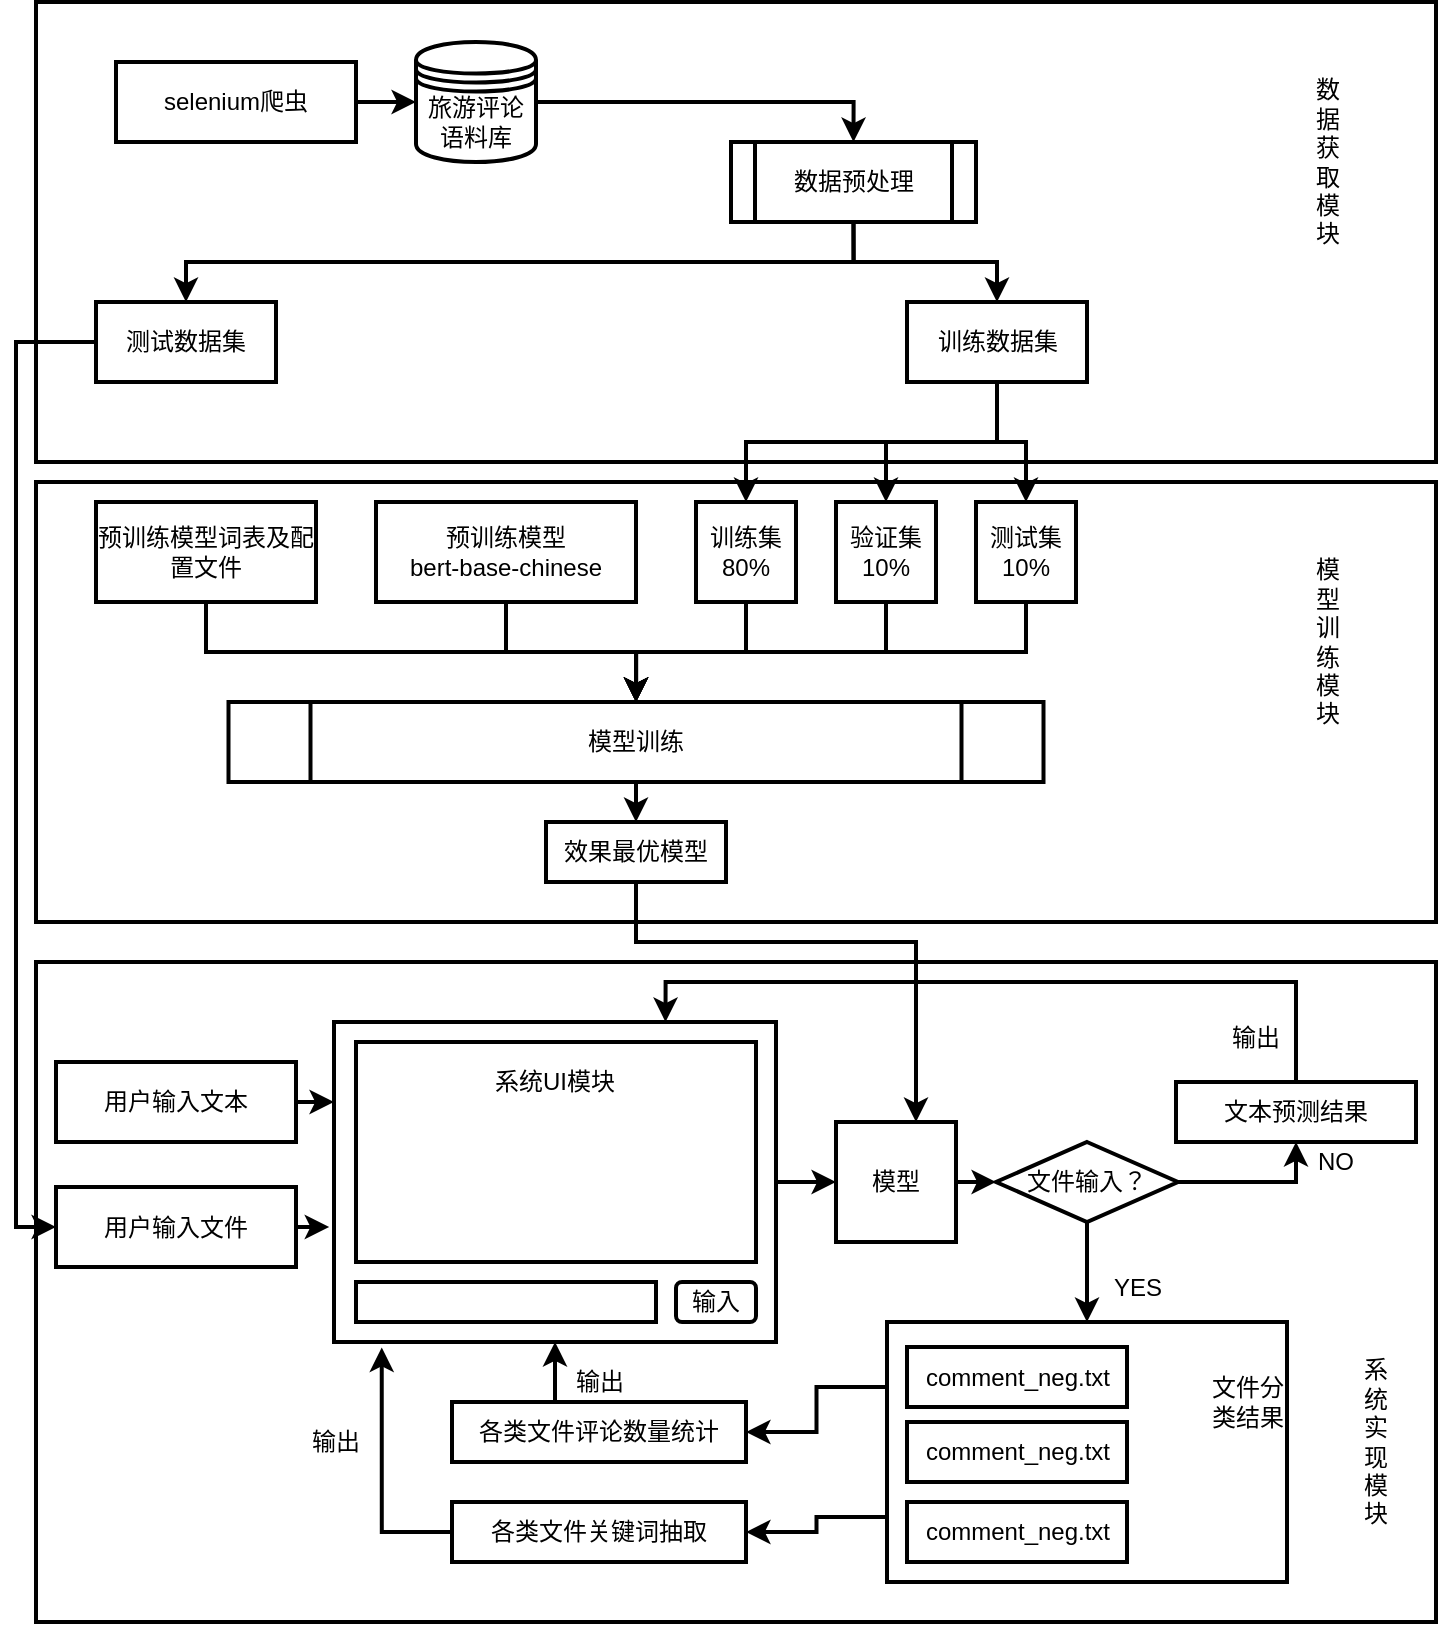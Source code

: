 <mxfile version="14.7.1" type="github">
  <diagram id="l19hE49-DuXAeXrQDloS" name="Page-1">
    <mxGraphModel dx="921" dy="492" grid="1" gridSize="10" guides="1" tooltips="1" connect="1" arrows="1" fold="1" page="1" pageScale="1" pageWidth="4681" pageHeight="3300" math="0" shadow="0">
      <root>
        <mxCell id="0" />
        <mxCell id="1" parent="0" />
        <mxCell id="fxtVjTBRkr7HKqSmOPXZ-139" value="" style="rounded=0;whiteSpace=wrap;html=1;fillColor=#ffffff;strokeWidth=2;" vertex="1" parent="1">
          <mxGeometry x="90" y="740" width="700" height="330" as="geometry" />
        </mxCell>
        <mxCell id="fxtVjTBRkr7HKqSmOPXZ-52" value="" style="rounded=0;whiteSpace=wrap;html=1;strokeWidth=2;" vertex="1" parent="1">
          <mxGeometry x="90" y="500" width="700" height="220" as="geometry" />
        </mxCell>
        <mxCell id="fxtVjTBRkr7HKqSmOPXZ-13" value="" style="rounded=0;whiteSpace=wrap;html=1;strokeWidth=2;" vertex="1" parent="1">
          <mxGeometry x="90" y="260" width="700" height="230" as="geometry" />
        </mxCell>
        <mxCell id="fxtVjTBRkr7HKqSmOPXZ-39" style="edgeStyle=orthogonalEdgeStyle;rounded=0;orthogonalLoop=1;jettySize=auto;html=1;exitX=1;exitY=0.5;exitDx=0;exitDy=0;entryX=0.5;entryY=0;entryDx=0;entryDy=0;strokeWidth=2;" edge="1" parent="1" source="fxtVjTBRkr7HKqSmOPXZ-1" target="fxtVjTBRkr7HKqSmOPXZ-23">
          <mxGeometry relative="1" as="geometry" />
        </mxCell>
        <mxCell id="fxtVjTBRkr7HKqSmOPXZ-1" value="旅游评论语料库" style="shape=datastore;whiteSpace=wrap;html=1;strokeWidth=2;" vertex="1" parent="1">
          <mxGeometry x="280" y="280" width="60" height="60" as="geometry" />
        </mxCell>
        <mxCell id="fxtVjTBRkr7HKqSmOPXZ-5" style="edgeStyle=orthogonalEdgeStyle;rounded=0;orthogonalLoop=1;jettySize=auto;html=1;exitX=1;exitY=0.5;exitDx=0;exitDy=0;strokeWidth=2;" edge="1" parent="1" source="fxtVjTBRkr7HKqSmOPXZ-3" target="fxtVjTBRkr7HKqSmOPXZ-1">
          <mxGeometry relative="1" as="geometry" />
        </mxCell>
        <mxCell id="fxtVjTBRkr7HKqSmOPXZ-3" value="selenium爬虫" style="rounded=0;whiteSpace=wrap;html=1;strokeWidth=2;" vertex="1" parent="1">
          <mxGeometry x="130" y="290" width="120" height="40" as="geometry" />
        </mxCell>
        <mxCell id="fxtVjTBRkr7HKqSmOPXZ-114" style="edgeStyle=orthogonalEdgeStyle;rounded=0;orthogonalLoop=1;jettySize=auto;html=1;exitX=0.5;exitY=1;exitDx=0;exitDy=0;entryX=0.5;entryY=0;entryDx=0;entryDy=0;endArrow=classic;endFill=1;strokeWidth=2;" edge="1" parent="1" source="fxtVjTBRkr7HKqSmOPXZ-8" target="fxtVjTBRkr7HKqSmOPXZ-16">
          <mxGeometry relative="1" as="geometry" />
        </mxCell>
        <mxCell id="fxtVjTBRkr7HKqSmOPXZ-115" style="edgeStyle=orthogonalEdgeStyle;rounded=0;orthogonalLoop=1;jettySize=auto;html=1;exitX=0.5;exitY=1;exitDx=0;exitDy=0;entryX=0.5;entryY=0;entryDx=0;entryDy=0;endArrow=classic;endFill=1;strokeWidth=2;" edge="1" parent="1" source="fxtVjTBRkr7HKqSmOPXZ-8" target="fxtVjTBRkr7HKqSmOPXZ-17">
          <mxGeometry relative="1" as="geometry" />
        </mxCell>
        <mxCell id="fxtVjTBRkr7HKqSmOPXZ-117" style="edgeStyle=orthogonalEdgeStyle;rounded=0;orthogonalLoop=1;jettySize=auto;html=1;exitX=0.5;exitY=1;exitDx=0;exitDy=0;entryX=0.5;entryY=0;entryDx=0;entryDy=0;endArrow=classic;endFill=1;strokeWidth=2;" edge="1" parent="1" source="fxtVjTBRkr7HKqSmOPXZ-8" target="fxtVjTBRkr7HKqSmOPXZ-18">
          <mxGeometry relative="1" as="geometry" />
        </mxCell>
        <mxCell id="fxtVjTBRkr7HKqSmOPXZ-8" value="训练数据集" style="rounded=0;whiteSpace=wrap;html=1;strokeWidth=2;" vertex="1" parent="1">
          <mxGeometry x="525.5" y="410" width="90" height="40" as="geometry" />
        </mxCell>
        <mxCell id="fxtVjTBRkr7HKqSmOPXZ-138" style="edgeStyle=orthogonalEdgeStyle;rounded=0;orthogonalLoop=1;jettySize=auto;html=1;exitX=0;exitY=0.5;exitDx=0;exitDy=0;entryX=0;entryY=0.5;entryDx=0;entryDy=0;endArrow=classic;endFill=1;strokeWidth=2;" edge="1" parent="1" source="fxtVjTBRkr7HKqSmOPXZ-9" target="fxtVjTBRkr7HKqSmOPXZ-134">
          <mxGeometry relative="1" as="geometry" />
        </mxCell>
        <mxCell id="fxtVjTBRkr7HKqSmOPXZ-9" value="测试数据集" style="rounded=0;whiteSpace=wrap;html=1;strokeWidth=2;" vertex="1" parent="1">
          <mxGeometry x="120" y="410" width="90" height="40" as="geometry" />
        </mxCell>
        <mxCell id="fxtVjTBRkr7HKqSmOPXZ-14" value="数&lt;br&gt;据&lt;br&gt;获&lt;br&gt;取&lt;br&gt;模&lt;br&gt;块" style="text;html=1;strokeColor=none;fillColor=none;align=center;verticalAlign=middle;whiteSpace=wrap;rounded=0;strokeWidth=2;" vertex="1" parent="1">
          <mxGeometry x="715.5" y="280" width="40" height="120" as="geometry" />
        </mxCell>
        <mxCell id="fxtVjTBRkr7HKqSmOPXZ-121" style="edgeStyle=orthogonalEdgeStyle;rounded=0;orthogonalLoop=1;jettySize=auto;html=1;exitX=0.5;exitY=1;exitDx=0;exitDy=0;entryX=0.5;entryY=0;entryDx=0;entryDy=0;endArrow=classic;endFill=1;strokeWidth=2;" edge="1" parent="1" source="fxtVjTBRkr7HKqSmOPXZ-16" target="fxtVjTBRkr7HKqSmOPXZ-50">
          <mxGeometry relative="1" as="geometry" />
        </mxCell>
        <mxCell id="fxtVjTBRkr7HKqSmOPXZ-16" value="训练集80%" style="whiteSpace=wrap;html=1;aspect=fixed;strokeWidth=2;" vertex="1" parent="1">
          <mxGeometry x="420" y="510" width="50" height="50" as="geometry" />
        </mxCell>
        <mxCell id="fxtVjTBRkr7HKqSmOPXZ-124" style="edgeStyle=orthogonalEdgeStyle;rounded=0;orthogonalLoop=1;jettySize=auto;html=1;exitX=0.5;exitY=1;exitDx=0;exitDy=0;entryX=0.5;entryY=0;entryDx=0;entryDy=0;endArrow=classic;endFill=1;strokeWidth=2;" edge="1" parent="1" source="fxtVjTBRkr7HKqSmOPXZ-17" target="fxtVjTBRkr7HKqSmOPXZ-50">
          <mxGeometry relative="1" as="geometry" />
        </mxCell>
        <mxCell id="fxtVjTBRkr7HKqSmOPXZ-17" value="验证集&lt;br&gt;10%" style="whiteSpace=wrap;html=1;aspect=fixed;strokeWidth=2;" vertex="1" parent="1">
          <mxGeometry x="490" y="510" width="50" height="50" as="geometry" />
        </mxCell>
        <mxCell id="fxtVjTBRkr7HKqSmOPXZ-123" style="edgeStyle=orthogonalEdgeStyle;rounded=0;orthogonalLoop=1;jettySize=auto;html=1;exitX=0.5;exitY=1;exitDx=0;exitDy=0;entryX=0.5;entryY=0;entryDx=0;entryDy=0;endArrow=classic;endFill=1;strokeWidth=2;" edge="1" parent="1" source="fxtVjTBRkr7HKqSmOPXZ-18" target="fxtVjTBRkr7HKqSmOPXZ-50">
          <mxGeometry relative="1" as="geometry" />
        </mxCell>
        <mxCell id="fxtVjTBRkr7HKqSmOPXZ-18" value="测试集10%" style="whiteSpace=wrap;html=1;aspect=fixed;strokeWidth=2;" vertex="1" parent="1">
          <mxGeometry x="560" y="510" width="50" height="50" as="geometry" />
        </mxCell>
        <mxCell id="fxtVjTBRkr7HKqSmOPXZ-112" style="edgeStyle=orthogonalEdgeStyle;rounded=0;orthogonalLoop=1;jettySize=auto;html=1;exitX=0.5;exitY=1;exitDx=0;exitDy=0;entryX=0.5;entryY=0;entryDx=0;entryDy=0;endArrow=classic;endFill=1;strokeWidth=2;" edge="1" parent="1" source="fxtVjTBRkr7HKqSmOPXZ-23" target="fxtVjTBRkr7HKqSmOPXZ-8">
          <mxGeometry relative="1" as="geometry" />
        </mxCell>
        <mxCell id="fxtVjTBRkr7HKqSmOPXZ-113" style="edgeStyle=orthogonalEdgeStyle;rounded=0;orthogonalLoop=1;jettySize=auto;html=1;exitX=0.5;exitY=1;exitDx=0;exitDy=0;endArrow=classic;endFill=1;strokeWidth=2;" edge="1" parent="1" source="fxtVjTBRkr7HKqSmOPXZ-23" target="fxtVjTBRkr7HKqSmOPXZ-9">
          <mxGeometry relative="1" as="geometry" />
        </mxCell>
        <mxCell id="fxtVjTBRkr7HKqSmOPXZ-23" value="数据预处理" style="shape=process;whiteSpace=wrap;html=1;backgroundOutline=1;strokeWidth=2;" vertex="1" parent="1">
          <mxGeometry x="437.5" y="330" width="122.5" height="40" as="geometry" />
        </mxCell>
        <mxCell id="fxtVjTBRkr7HKqSmOPXZ-119" style="edgeStyle=orthogonalEdgeStyle;rounded=0;orthogonalLoop=1;jettySize=auto;html=1;exitX=0.5;exitY=1;exitDx=0;exitDy=0;endArrow=classic;endFill=1;strokeWidth=2;" edge="1" parent="1" source="fxtVjTBRkr7HKqSmOPXZ-47" target="fxtVjTBRkr7HKqSmOPXZ-50">
          <mxGeometry relative="1" as="geometry" />
        </mxCell>
        <mxCell id="fxtVjTBRkr7HKqSmOPXZ-47" value="预训练模型&lt;br&gt;bert-base-chinese" style="rounded=0;whiteSpace=wrap;html=1;strokeWidth=2;" vertex="1" parent="1">
          <mxGeometry x="260" y="510" width="130" height="50" as="geometry" />
        </mxCell>
        <mxCell id="fxtVjTBRkr7HKqSmOPXZ-125" style="edgeStyle=orthogonalEdgeStyle;rounded=0;orthogonalLoop=1;jettySize=auto;html=1;exitX=0.5;exitY=1;exitDx=0;exitDy=0;endArrow=classic;endFill=1;strokeWidth=2;" edge="1" parent="1" source="fxtVjTBRkr7HKqSmOPXZ-48" target="fxtVjTBRkr7HKqSmOPXZ-50">
          <mxGeometry relative="1" as="geometry" />
        </mxCell>
        <mxCell id="fxtVjTBRkr7HKqSmOPXZ-48" value="预训练模型词表及配置文件" style="rounded=0;whiteSpace=wrap;html=1;strokeWidth=2;" vertex="1" parent="1">
          <mxGeometry x="120" y="510" width="110" height="50" as="geometry" />
        </mxCell>
        <mxCell id="fxtVjTBRkr7HKqSmOPXZ-128" style="edgeStyle=orthogonalEdgeStyle;rounded=0;orthogonalLoop=1;jettySize=auto;html=1;exitX=0.5;exitY=1;exitDx=0;exitDy=0;entryX=0.5;entryY=0;entryDx=0;entryDy=0;endArrow=classic;endFill=1;strokeWidth=2;" edge="1" parent="1" source="fxtVjTBRkr7HKqSmOPXZ-50" target="fxtVjTBRkr7HKqSmOPXZ-126">
          <mxGeometry relative="1" as="geometry" />
        </mxCell>
        <mxCell id="fxtVjTBRkr7HKqSmOPXZ-50" value="模型训练" style="shape=process;whiteSpace=wrap;html=1;backgroundOutline=1;strokeWidth=2;" vertex="1" parent="1">
          <mxGeometry x="186.25" y="610" width="407.5" height="40" as="geometry" />
        </mxCell>
        <mxCell id="fxtVjTBRkr7HKqSmOPXZ-97" style="edgeStyle=orthogonalEdgeStyle;rounded=0;orthogonalLoop=1;jettySize=auto;html=1;exitX=1;exitY=0.5;exitDx=0;exitDy=0;entryX=0;entryY=0.5;entryDx=0;entryDy=0;endArrow=classic;endFill=1;strokeWidth=2;" edge="1" parent="1" source="fxtVjTBRkr7HKqSmOPXZ-55" target="fxtVjTBRkr7HKqSmOPXZ-96">
          <mxGeometry relative="1" as="geometry" />
        </mxCell>
        <mxCell id="fxtVjTBRkr7HKqSmOPXZ-55" value="模型" style="rounded=0;whiteSpace=wrap;html=1;strokeWidth=2;" vertex="1" parent="1">
          <mxGeometry x="490" y="820" width="60" height="60" as="geometry" />
        </mxCell>
        <mxCell id="fxtVjTBRkr7HKqSmOPXZ-72" value="" style="group;strokeWidth=2;" vertex="1" connectable="0" parent="1">
          <mxGeometry x="239" y="770" width="221" height="160" as="geometry" />
        </mxCell>
        <mxCell id="fxtVjTBRkr7HKqSmOPXZ-69" value="" style="rounded=0;whiteSpace=wrap;html=1;fillColor=#ffffff;strokeWidth=2;" vertex="1" parent="fxtVjTBRkr7HKqSmOPXZ-72">
          <mxGeometry width="221" height="160" as="geometry" />
        </mxCell>
        <mxCell id="fxtVjTBRkr7HKqSmOPXZ-68" value="" style="rounded=0;whiteSpace=wrap;html=1;fillColor=#ffffff;strokeWidth=2;" vertex="1" parent="fxtVjTBRkr7HKqSmOPXZ-72">
          <mxGeometry x="11" y="10" width="200" height="110" as="geometry" />
        </mxCell>
        <mxCell id="fxtVjTBRkr7HKqSmOPXZ-70" value="" style="rounded=0;whiteSpace=wrap;html=1;fillColor=#ffffff;strokeWidth=2;" vertex="1" parent="fxtVjTBRkr7HKqSmOPXZ-72">
          <mxGeometry x="11" y="130" width="150" height="20" as="geometry" />
        </mxCell>
        <mxCell id="fxtVjTBRkr7HKqSmOPXZ-71" value="输入" style="rounded=1;whiteSpace=wrap;html=1;fillColor=#ffffff;strokeWidth=2;" vertex="1" parent="fxtVjTBRkr7HKqSmOPXZ-72">
          <mxGeometry x="171" y="130" width="40" height="20" as="geometry" />
        </mxCell>
        <mxCell id="fxtVjTBRkr7HKqSmOPXZ-73" value="系统UI模块" style="text;html=1;strokeColor=none;fillColor=none;align=center;verticalAlign=middle;whiteSpace=wrap;rounded=0;strokeWidth=2;" vertex="1" parent="fxtVjTBRkr7HKqSmOPXZ-72">
          <mxGeometry x="65" y="20" width="91" height="20" as="geometry" />
        </mxCell>
        <mxCell id="fxtVjTBRkr7HKqSmOPXZ-82" style="edgeStyle=orthogonalEdgeStyle;rounded=0;orthogonalLoop=1;jettySize=auto;html=1;exitX=0.5;exitY=0;exitDx=0;exitDy=0;entryX=0.75;entryY=0;entryDx=0;entryDy=0;endArrow=classic;endFill=1;strokeWidth=2;" edge="1" parent="1" source="fxtVjTBRkr7HKqSmOPXZ-80" target="fxtVjTBRkr7HKqSmOPXZ-69">
          <mxGeometry relative="1" as="geometry">
            <Array as="points">
              <mxPoint x="720" y="750" />
              <mxPoint x="405" y="750" />
            </Array>
          </mxGeometry>
        </mxCell>
        <mxCell id="fxtVjTBRkr7HKqSmOPXZ-80" value="文本预测结果" style="rounded=0;whiteSpace=wrap;html=1;fillColor=#ffffff;strokeWidth=2;" vertex="1" parent="1">
          <mxGeometry x="660" y="800" width="120" height="30" as="geometry" />
        </mxCell>
        <mxCell id="fxtVjTBRkr7HKqSmOPXZ-83" value="输出" style="text;html=1;strokeColor=none;fillColor=none;align=center;verticalAlign=middle;whiteSpace=wrap;rounded=0;strokeWidth=2;" vertex="1" parent="1">
          <mxGeometry x="680" y="767.5" width="40" height="20" as="geometry" />
        </mxCell>
        <mxCell id="fxtVjTBRkr7HKqSmOPXZ-86" style="edgeStyle=orthogonalEdgeStyle;rounded=0;orthogonalLoop=1;jettySize=auto;html=1;exitX=1;exitY=0.75;exitDx=0;exitDy=0;entryX=0;entryY=0.5;entryDx=0;entryDy=0;endArrow=classic;endFill=1;strokeWidth=2;" edge="1" parent="1" source="fxtVjTBRkr7HKqSmOPXZ-69" target="fxtVjTBRkr7HKqSmOPXZ-55">
          <mxGeometry relative="1" as="geometry">
            <Array as="points">
              <mxPoint x="460" y="850" />
            </Array>
          </mxGeometry>
        </mxCell>
        <mxCell id="fxtVjTBRkr7HKqSmOPXZ-98" style="edgeStyle=orthogonalEdgeStyle;rounded=0;orthogonalLoop=1;jettySize=auto;html=1;exitX=1;exitY=0.5;exitDx=0;exitDy=0;entryX=0.5;entryY=1;entryDx=0;entryDy=0;endArrow=classic;endFill=1;strokeWidth=2;" edge="1" parent="1" source="fxtVjTBRkr7HKqSmOPXZ-96" target="fxtVjTBRkr7HKqSmOPXZ-80">
          <mxGeometry relative="1" as="geometry" />
        </mxCell>
        <mxCell id="fxtVjTBRkr7HKqSmOPXZ-102" style="edgeStyle=orthogonalEdgeStyle;rounded=0;orthogonalLoop=1;jettySize=auto;html=1;exitX=0.5;exitY=1;exitDx=0;exitDy=0;endArrow=classic;endFill=1;strokeWidth=2;" edge="1" parent="1" source="fxtVjTBRkr7HKqSmOPXZ-96" target="fxtVjTBRkr7HKqSmOPXZ-84">
          <mxGeometry relative="1" as="geometry" />
        </mxCell>
        <mxCell id="fxtVjTBRkr7HKqSmOPXZ-96" value="文件输入？" style="rhombus;whiteSpace=wrap;html=1;fillColor=#ffffff;strokeWidth=2;" vertex="1" parent="1">
          <mxGeometry x="570" y="830" width="91" height="40" as="geometry" />
        </mxCell>
        <mxCell id="fxtVjTBRkr7HKqSmOPXZ-99" value="NO" style="text;html=1;strokeColor=none;fillColor=none;align=center;verticalAlign=middle;whiteSpace=wrap;rounded=0;strokeWidth=2;" vertex="1" parent="1">
          <mxGeometry x="720" y="830" width="40" height="20" as="geometry" />
        </mxCell>
        <mxCell id="fxtVjTBRkr7HKqSmOPXZ-101" value="" style="group;strokeWidth=2;" vertex="1" connectable="0" parent="1">
          <mxGeometry x="515.5" y="920" width="200" height="130" as="geometry" />
        </mxCell>
        <mxCell id="fxtVjTBRkr7HKqSmOPXZ-84" value="" style="rounded=0;whiteSpace=wrap;html=1;fillColor=#ffffff;strokeWidth=2;" vertex="1" parent="fxtVjTBRkr7HKqSmOPXZ-101">
          <mxGeometry width="200" height="130" as="geometry" />
        </mxCell>
        <mxCell id="fxtVjTBRkr7HKqSmOPXZ-100" value="" style="group;strokeWidth=2;" vertex="1" connectable="0" parent="fxtVjTBRkr7HKqSmOPXZ-101">
          <mxGeometry x="10" y="12.5" width="190" height="107.5" as="geometry" />
        </mxCell>
        <mxCell id="fxtVjTBRkr7HKqSmOPXZ-89" value="comment_neg.txt" style="rounded=0;whiteSpace=wrap;html=1;fillColor=#ffffff;strokeWidth=2;" vertex="1" parent="fxtVjTBRkr7HKqSmOPXZ-100">
          <mxGeometry y="77.5" width="110" height="30" as="geometry" />
        </mxCell>
        <mxCell id="fxtVjTBRkr7HKqSmOPXZ-90" value="comment_neg.txt" style="rounded=0;whiteSpace=wrap;html=1;fillColor=#ffffff;strokeWidth=2;" vertex="1" parent="fxtVjTBRkr7HKqSmOPXZ-100">
          <mxGeometry y="37.5" width="110" height="30" as="geometry" />
        </mxCell>
        <mxCell id="fxtVjTBRkr7HKqSmOPXZ-91" value="comment_neg.txt" style="rounded=0;whiteSpace=wrap;html=1;fillColor=#ffffff;strokeWidth=2;" vertex="1" parent="fxtVjTBRkr7HKqSmOPXZ-100">
          <mxGeometry width="110" height="30" as="geometry" />
        </mxCell>
        <mxCell id="fxtVjTBRkr7HKqSmOPXZ-92" value="文件分类结果" style="text;html=1;strokeColor=none;fillColor=none;align=center;verticalAlign=middle;whiteSpace=wrap;rounded=0;strokeWidth=2;" vertex="1" parent="fxtVjTBRkr7HKqSmOPXZ-100">
          <mxGeometry x="150" y="17.5" width="40" height="20" as="geometry" />
        </mxCell>
        <mxCell id="fxtVjTBRkr7HKqSmOPXZ-103" value="YES" style="text;html=1;strokeColor=none;fillColor=none;align=center;verticalAlign=middle;whiteSpace=wrap;rounded=0;strokeWidth=2;" vertex="1" parent="1">
          <mxGeometry x="621" y="892.5" width="40" height="20" as="geometry" />
        </mxCell>
        <mxCell id="fxtVjTBRkr7HKqSmOPXZ-108" style="edgeStyle=orthogonalEdgeStyle;rounded=0;orthogonalLoop=1;jettySize=auto;html=1;exitX=0.5;exitY=0;exitDx=0;exitDy=0;entryX=0.5;entryY=1;entryDx=0;entryDy=0;endArrow=classic;endFill=1;strokeWidth=2;" edge="1" parent="1" source="fxtVjTBRkr7HKqSmOPXZ-104" target="fxtVjTBRkr7HKqSmOPXZ-69">
          <mxGeometry relative="1" as="geometry" />
        </mxCell>
        <mxCell id="fxtVjTBRkr7HKqSmOPXZ-104" value="各类文件评论数量统计" style="rounded=0;whiteSpace=wrap;html=1;fillColor=#ffffff;strokeWidth=2;" vertex="1" parent="1">
          <mxGeometry x="298" y="960" width="147" height="30" as="geometry" />
        </mxCell>
        <mxCell id="fxtVjTBRkr7HKqSmOPXZ-110" style="edgeStyle=orthogonalEdgeStyle;rounded=0;orthogonalLoop=1;jettySize=auto;html=1;exitX=0;exitY=0.5;exitDx=0;exitDy=0;entryX=0.108;entryY=1.017;entryDx=0;entryDy=0;entryPerimeter=0;endArrow=classic;endFill=1;strokeWidth=2;" edge="1" parent="1" source="fxtVjTBRkr7HKqSmOPXZ-105" target="fxtVjTBRkr7HKqSmOPXZ-69">
          <mxGeometry relative="1" as="geometry" />
        </mxCell>
        <mxCell id="fxtVjTBRkr7HKqSmOPXZ-105" value="各类文件关键词抽取" style="rounded=0;whiteSpace=wrap;html=1;fillColor=#ffffff;strokeWidth=2;" vertex="1" parent="1">
          <mxGeometry x="298" y="1010" width="147" height="30" as="geometry" />
        </mxCell>
        <mxCell id="fxtVjTBRkr7HKqSmOPXZ-106" style="edgeStyle=orthogonalEdgeStyle;rounded=0;orthogonalLoop=1;jettySize=auto;html=1;exitX=0;exitY=0.25;exitDx=0;exitDy=0;entryX=1;entryY=0.5;entryDx=0;entryDy=0;endArrow=classic;endFill=1;strokeWidth=2;" edge="1" parent="1" source="fxtVjTBRkr7HKqSmOPXZ-84" target="fxtVjTBRkr7HKqSmOPXZ-104">
          <mxGeometry relative="1" as="geometry" />
        </mxCell>
        <mxCell id="fxtVjTBRkr7HKqSmOPXZ-107" style="edgeStyle=orthogonalEdgeStyle;rounded=0;orthogonalLoop=1;jettySize=auto;html=1;exitX=0;exitY=0.75;exitDx=0;exitDy=0;entryX=1;entryY=0.5;entryDx=0;entryDy=0;endArrow=classic;endFill=1;strokeWidth=2;" edge="1" parent="1" source="fxtVjTBRkr7HKqSmOPXZ-84" target="fxtVjTBRkr7HKqSmOPXZ-105">
          <mxGeometry relative="1" as="geometry" />
        </mxCell>
        <mxCell id="fxtVjTBRkr7HKqSmOPXZ-109" value="输出" style="text;html=1;strokeColor=none;fillColor=none;align=center;verticalAlign=middle;whiteSpace=wrap;rounded=0;strokeWidth=2;" vertex="1" parent="1">
          <mxGeometry x="351.5" y="940" width="40" height="20" as="geometry" />
        </mxCell>
        <mxCell id="fxtVjTBRkr7HKqSmOPXZ-111" value="输出" style="text;html=1;strokeColor=none;fillColor=none;align=center;verticalAlign=middle;whiteSpace=wrap;rounded=0;strokeWidth=2;" vertex="1" parent="1">
          <mxGeometry x="220" y="970" width="40" height="20" as="geometry" />
        </mxCell>
        <mxCell id="fxtVjTBRkr7HKqSmOPXZ-129" style="edgeStyle=orthogonalEdgeStyle;rounded=0;orthogonalLoop=1;jettySize=auto;html=1;exitX=0.5;exitY=1;exitDx=0;exitDy=0;endArrow=classic;endFill=1;strokeWidth=2;" edge="1" parent="1" source="fxtVjTBRkr7HKqSmOPXZ-126" target="fxtVjTBRkr7HKqSmOPXZ-55">
          <mxGeometry relative="1" as="geometry">
            <Array as="points">
              <mxPoint x="390" y="730" />
              <mxPoint x="530" y="730" />
            </Array>
          </mxGeometry>
        </mxCell>
        <mxCell id="fxtVjTBRkr7HKqSmOPXZ-126" value="效果最优模型" style="rounded=0;whiteSpace=wrap;html=1;fillColor=#ffffff;strokeWidth=2;" vertex="1" parent="1">
          <mxGeometry x="345" y="670" width="90" height="30" as="geometry" />
        </mxCell>
        <mxCell id="fxtVjTBRkr7HKqSmOPXZ-136" style="edgeStyle=orthogonalEdgeStyle;rounded=0;orthogonalLoop=1;jettySize=auto;html=1;exitX=1;exitY=0.5;exitDx=0;exitDy=0;entryX=0;entryY=0.25;entryDx=0;entryDy=0;endArrow=classic;endFill=1;strokeWidth=2;" edge="1" parent="1" source="fxtVjTBRkr7HKqSmOPXZ-133" target="fxtVjTBRkr7HKqSmOPXZ-69">
          <mxGeometry relative="1" as="geometry" />
        </mxCell>
        <mxCell id="fxtVjTBRkr7HKqSmOPXZ-133" value="用户输入文本" style="rounded=0;whiteSpace=wrap;html=1;fillColor=#ffffff;strokeWidth=2;" vertex="1" parent="1">
          <mxGeometry x="100" y="790" width="120" height="40" as="geometry" />
        </mxCell>
        <mxCell id="fxtVjTBRkr7HKqSmOPXZ-137" style="edgeStyle=orthogonalEdgeStyle;rounded=0;orthogonalLoop=1;jettySize=auto;html=1;exitX=1;exitY=0.5;exitDx=0;exitDy=0;entryX=-0.011;entryY=0.646;entryDx=0;entryDy=0;entryPerimeter=0;endArrow=classic;endFill=1;strokeWidth=2;" edge="1" parent="1" source="fxtVjTBRkr7HKqSmOPXZ-134" target="fxtVjTBRkr7HKqSmOPXZ-69">
          <mxGeometry relative="1" as="geometry" />
        </mxCell>
        <mxCell id="fxtVjTBRkr7HKqSmOPXZ-134" value="用户输入文件" style="rounded=0;whiteSpace=wrap;html=1;fillColor=#ffffff;strokeWidth=2;" vertex="1" parent="1">
          <mxGeometry x="100" y="852.5" width="120" height="40" as="geometry" />
        </mxCell>
        <mxCell id="fxtVjTBRkr7HKqSmOPXZ-140" value="模&lt;br&gt;型&lt;br&gt;训&lt;br&gt;练&lt;br&gt;模&lt;br&gt;块" style="text;html=1;strokeColor=none;fillColor=none;align=center;verticalAlign=middle;whiteSpace=wrap;rounded=0;strokeWidth=2;" vertex="1" parent="1">
          <mxGeometry x="715.5" y="520" width="40" height="120" as="geometry" />
        </mxCell>
        <mxCell id="fxtVjTBRkr7HKqSmOPXZ-141" value="系&lt;br&gt;统&lt;br&gt;实&lt;br&gt;现&lt;br&gt;模&lt;br&gt;块" style="text;html=1;strokeColor=none;fillColor=none;align=center;verticalAlign=middle;whiteSpace=wrap;rounded=0;strokeWidth=2;" vertex="1" parent="1">
          <mxGeometry x="740" y="920" width="40" height="120" as="geometry" />
        </mxCell>
      </root>
    </mxGraphModel>
  </diagram>
</mxfile>
